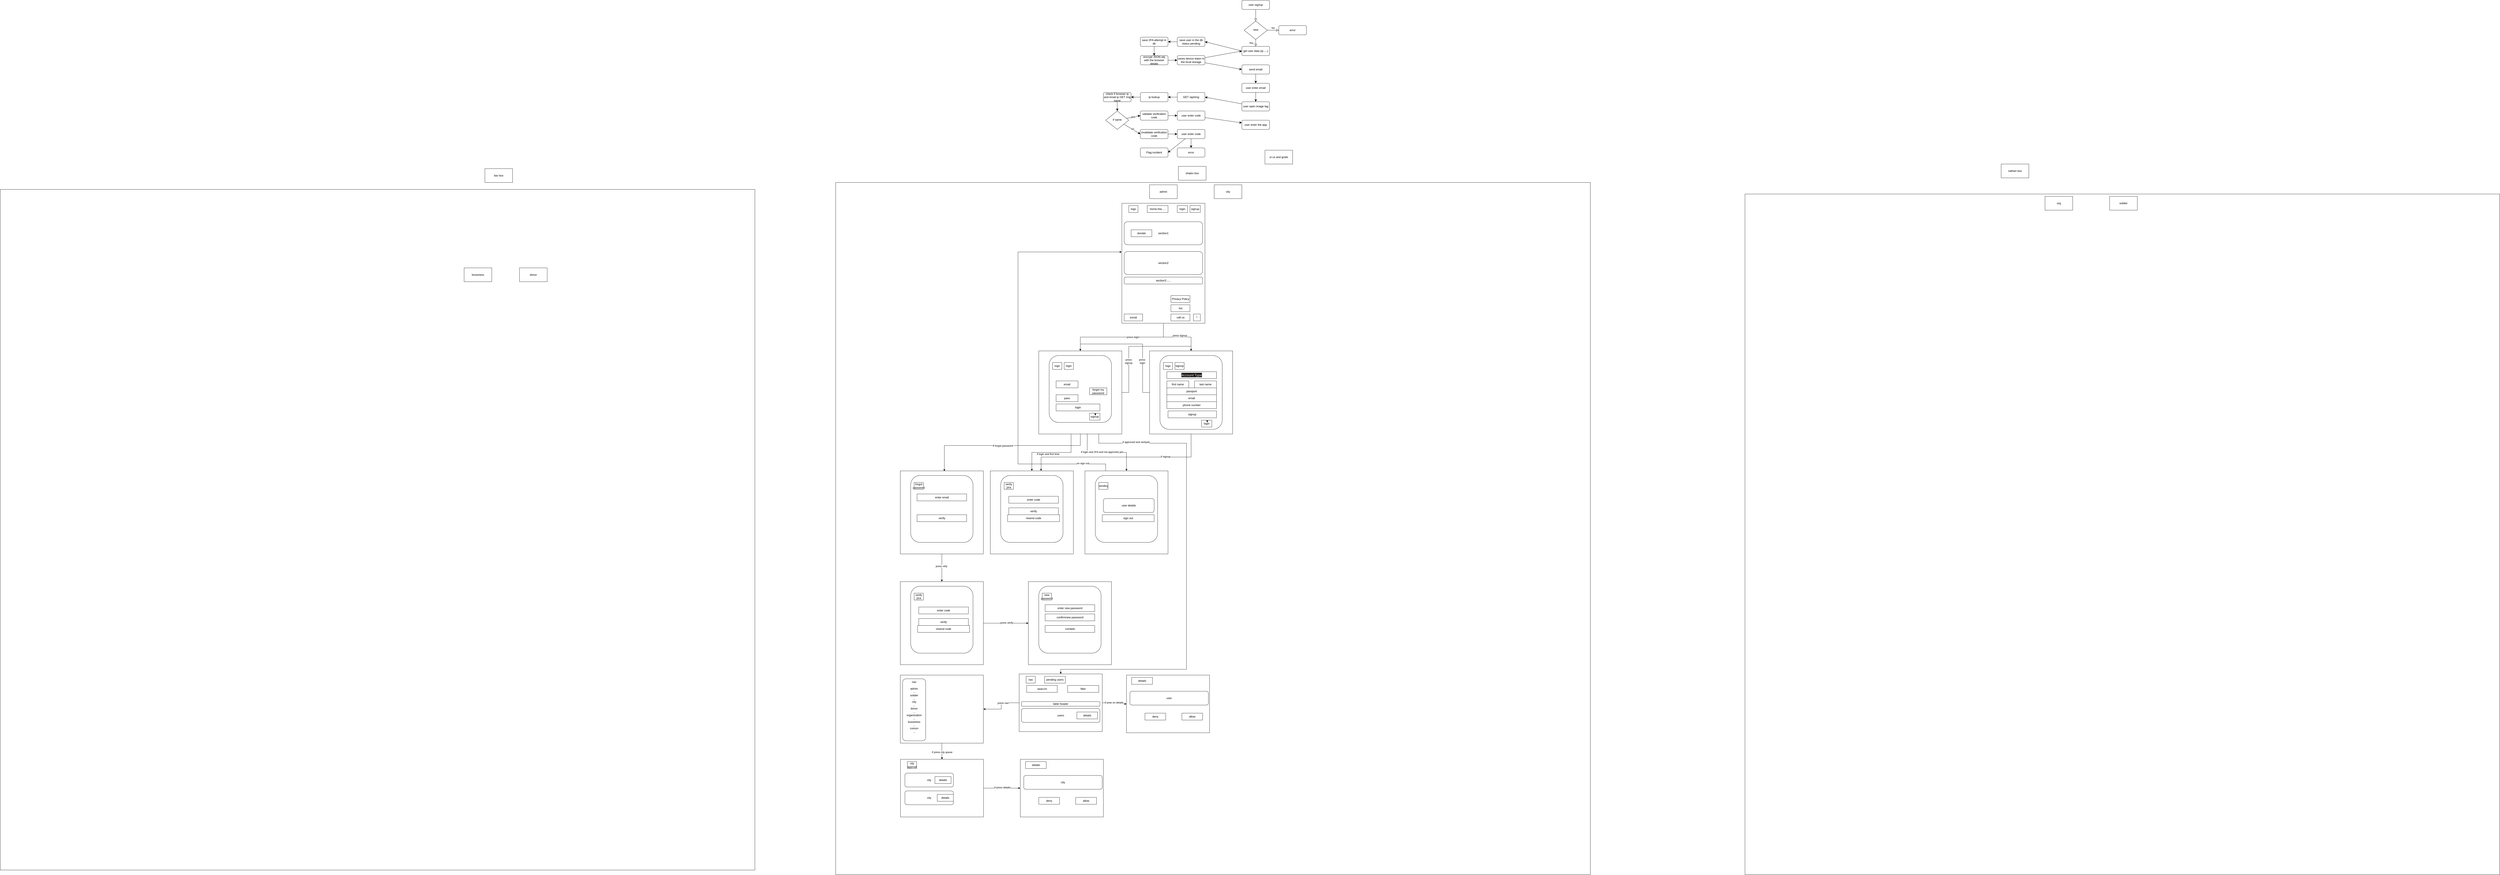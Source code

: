 <mxfile version="26.0.4">
  <diagram id="C5RBs43oDa-KdzZeNtuy" name="Page-1">
    <mxGraphModel dx="7109" dy="1838" grid="1" gridSize="10" guides="1" tooltips="1" connect="1" arrows="1" fold="1" page="1" pageScale="1" pageWidth="827" pageHeight="1169" math="0" shadow="0">
      <root>
        <mxCell id="WIyWlLk6GJQsqaUBKTNV-0" />
        <mxCell id="WIyWlLk6GJQsqaUBKTNV-1" parent="WIyWlLk6GJQsqaUBKTNV-0" />
        <mxCell id="FUbfyxlLMXZT5g0ezqsy-196" value="" style="rounded=0;whiteSpace=wrap;html=1;fillColor=none;" vertex="1" parent="WIyWlLk6GJQsqaUBKTNV-1">
          <mxGeometry x="-1600" y="870" width="3270" height="3000" as="geometry" />
        </mxCell>
        <mxCell id="FUbfyxlLMXZT5g0ezqsy-56" style="edgeStyle=orthogonalEdgeStyle;rounded=0;orthogonalLoop=1;jettySize=auto;html=1;entryX=0.5;entryY=0;entryDx=0;entryDy=0;" edge="1" parent="WIyWlLk6GJQsqaUBKTNV-1" source="FUbfyxlLMXZT5g0ezqsy-43" target="FUbfyxlLMXZT5g0ezqsy-22">
          <mxGeometry relative="1" as="geometry">
            <Array as="points">
              <mxPoint x="-270" y="1780" />
              <mxPoint x="-270" y="1570" />
              <mxPoint x="-540" y="1570" />
            </Array>
          </mxGeometry>
        </mxCell>
        <mxCell id="FUbfyxlLMXZT5g0ezqsy-57" value="press&amp;nbsp;&lt;div&gt;login&lt;/div&gt;" style="edgeLabel;html=1;align=center;verticalAlign=middle;resizable=0;points=[];" vertex="1" connectable="0" parent="FUbfyxlLMXZT5g0ezqsy-56">
          <mxGeometry x="-0.389" y="1" relative="1" as="geometry">
            <mxPoint as="offset" />
          </mxGeometry>
        </mxCell>
        <mxCell id="FUbfyxlLMXZT5g0ezqsy-94" style="edgeStyle=orthogonalEdgeStyle;rounded=0;orthogonalLoop=1;jettySize=auto;html=1;" edge="1" parent="WIyWlLk6GJQsqaUBKTNV-1" source="FUbfyxlLMXZT5g0ezqsy-43" target="FUbfyxlLMXZT5g0ezqsy-61">
          <mxGeometry relative="1" as="geometry">
            <Array as="points">
              <mxPoint x="-60" y="2060" />
              <mxPoint x="-710" y="2060" />
            </Array>
          </mxGeometry>
        </mxCell>
        <mxCell id="FUbfyxlLMXZT5g0ezqsy-95" value="if signup" style="edgeLabel;html=1;align=center;verticalAlign=middle;resizable=0;points=[];" vertex="1" connectable="0" parent="FUbfyxlLMXZT5g0ezqsy-94">
          <mxGeometry x="-0.477" y="-2" relative="1" as="geometry">
            <mxPoint x="1" as="offset" />
          </mxGeometry>
        </mxCell>
        <mxCell id="FUbfyxlLMXZT5g0ezqsy-43" value="" style="rounded=0;whiteSpace=wrap;html=1;fillColor=none;" vertex="1" parent="WIyWlLk6GJQsqaUBKTNV-1">
          <mxGeometry x="-240" y="1600" width="360" height="360" as="geometry" />
        </mxCell>
        <mxCell id="FUbfyxlLMXZT5g0ezqsy-27" value="" style="rounded=1;whiteSpace=wrap;html=1;" vertex="1" parent="WIyWlLk6GJQsqaUBKTNV-1">
          <mxGeometry x="-675" y="1620" width="270" height="290" as="geometry" />
        </mxCell>
        <mxCell id="WIyWlLk6GJQsqaUBKTNV-2" value="" style="rounded=0;html=1;jettySize=auto;orthogonalLoop=1;fontSize=11;endArrow=block;endFill=0;endSize=8;strokeWidth=1;shadow=0;labelBackgroundColor=none;edgeStyle=orthogonalEdgeStyle;" parent="WIyWlLk6GJQsqaUBKTNV-1" source="WIyWlLk6GJQsqaUBKTNV-3" target="WIyWlLk6GJQsqaUBKTNV-6" edge="1">
          <mxGeometry relative="1" as="geometry" />
        </mxCell>
        <mxCell id="WIyWlLk6GJQsqaUBKTNV-3" value="user signup" style="rounded=1;whiteSpace=wrap;html=1;fontSize=12;glass=0;strokeWidth=1;shadow=0;" parent="WIyWlLk6GJQsqaUBKTNV-1" vertex="1">
          <mxGeometry x="160" y="80" width="120" height="40" as="geometry" />
        </mxCell>
        <mxCell id="WIyWlLk6GJQsqaUBKTNV-4" value="Yes" style="rounded=0;html=1;jettySize=auto;orthogonalLoop=1;fontSize=11;endArrow=block;endFill=0;endSize=8;strokeWidth=1;shadow=0;labelBackgroundColor=none;edgeStyle=orthogonalEdgeStyle;" parent="WIyWlLk6GJQsqaUBKTNV-1" source="WIyWlLk6GJQsqaUBKTNV-6" target="SKW4Y77RdyxDhDGYhOk_-11" edge="1">
          <mxGeometry y="20" relative="1" as="geometry">
            <mxPoint as="offset" />
          </mxGeometry>
        </mxCell>
        <mxCell id="WIyWlLk6GJQsqaUBKTNV-5" value="No" style="edgeStyle=orthogonalEdgeStyle;rounded=0;html=1;jettySize=auto;orthogonalLoop=1;fontSize=11;endArrow=block;endFill=0;endSize=8;strokeWidth=1;shadow=0;labelBackgroundColor=none;" parent="WIyWlLk6GJQsqaUBKTNV-1" source="WIyWlLk6GJQsqaUBKTNV-6" target="WIyWlLk6GJQsqaUBKTNV-7" edge="1">
          <mxGeometry y="10" relative="1" as="geometry">
            <mxPoint as="offset" />
          </mxGeometry>
        </mxCell>
        <mxCell id="WIyWlLk6GJQsqaUBKTNV-6" value="new" style="rhombus;whiteSpace=wrap;html=1;shadow=0;fontFamily=Helvetica;fontSize=12;align=center;strokeWidth=1;spacing=6;spacingTop=-4;" parent="WIyWlLk6GJQsqaUBKTNV-1" vertex="1">
          <mxGeometry x="170" y="170" width="100" height="80" as="geometry" />
        </mxCell>
        <mxCell id="WIyWlLk6GJQsqaUBKTNV-7" value="error" style="rounded=1;whiteSpace=wrap;html=1;fontSize=12;glass=0;strokeWidth=1;shadow=0;" parent="WIyWlLk6GJQsqaUBKTNV-1" vertex="1">
          <mxGeometry x="320" y="190" width="120" height="40" as="geometry" />
        </mxCell>
        <mxCell id="SKW4Y77RdyxDhDGYhOk_-14" style="edgeStyle=none;curved=1;rounded=0;orthogonalLoop=1;jettySize=auto;html=1;fontSize=12;startSize=8;endSize=8;entryX=1;entryY=0.5;entryDx=0;entryDy=0;exitX=0;exitY=0.5;exitDx=0;exitDy=0;" parent="WIyWlLk6GJQsqaUBKTNV-1" source="SKW4Y77RdyxDhDGYhOk_-11" target="SKW4Y77RdyxDhDGYhOk_-16" edge="1">
          <mxGeometry relative="1" as="geometry">
            <mxPoint y="260" as="targetPoint" />
          </mxGeometry>
        </mxCell>
        <mxCell id="SKW4Y77RdyxDhDGYhOk_-11" value="get user data (ip ,...)" style="rounded=1;whiteSpace=wrap;html=1;fontSize=12;glass=0;strokeWidth=1;shadow=0;" parent="WIyWlLk6GJQsqaUBKTNV-1" vertex="1">
          <mxGeometry x="160" y="280" width="120" height="40" as="geometry" />
        </mxCell>
        <mxCell id="SKW4Y77RdyxDhDGYhOk_-28" style="edgeStyle=none;curved=1;rounded=0;orthogonalLoop=1;jettySize=auto;html=1;entryX=0.5;entryY=0;entryDx=0;entryDy=0;fontSize=12;startSize=8;endSize=8;" parent="WIyWlLk6GJQsqaUBKTNV-1" source="SKW4Y77RdyxDhDGYhOk_-13" target="SKW4Y77RdyxDhDGYhOk_-27" edge="1">
          <mxGeometry relative="1" as="geometry" />
        </mxCell>
        <mxCell id="SKW4Y77RdyxDhDGYhOk_-13" value="send email" style="rounded=1;whiteSpace=wrap;html=1;fontSize=12;glass=0;strokeWidth=1;shadow=0;" parent="WIyWlLk6GJQsqaUBKTNV-1" vertex="1">
          <mxGeometry x="160" y="360" width="120" height="40" as="geometry" />
        </mxCell>
        <mxCell id="SKW4Y77RdyxDhDGYhOk_-20" style="edgeStyle=none;curved=1;rounded=0;orthogonalLoop=1;jettySize=auto;html=1;fontSize=12;startSize=8;endSize=8;" parent="WIyWlLk6GJQsqaUBKTNV-1" source="SKW4Y77RdyxDhDGYhOk_-16" target="SKW4Y77RdyxDhDGYhOk_-17" edge="1">
          <mxGeometry relative="1" as="geometry" />
        </mxCell>
        <mxCell id="SKW4Y77RdyxDhDGYhOk_-16" value="save user in the db&lt;br&gt;status pending" style="rounded=1;whiteSpace=wrap;html=1;fontSize=12;glass=0;strokeWidth=1;shadow=0;" parent="WIyWlLk6GJQsqaUBKTNV-1" vertex="1">
          <mxGeometry x="-120" y="240" width="120" height="40" as="geometry" />
        </mxCell>
        <mxCell id="SKW4Y77RdyxDhDGYhOk_-21" style="edgeStyle=none;curved=1;rounded=0;orthogonalLoop=1;jettySize=auto;html=1;fontSize=12;startSize=8;endSize=8;" parent="WIyWlLk6GJQsqaUBKTNV-1" source="SKW4Y77RdyxDhDGYhOk_-17" target="SKW4Y77RdyxDhDGYhOk_-18" edge="1">
          <mxGeometry relative="1" as="geometry" />
        </mxCell>
        <mxCell id="SKW4Y77RdyxDhDGYhOk_-17" value="save 2FA attempt in db" style="rounded=1;whiteSpace=wrap;html=1;fontSize=12;glass=0;strokeWidth=1;shadow=0;" parent="WIyWlLk6GJQsqaUBKTNV-1" vertex="1">
          <mxGeometry x="-280" y="240" width="120" height="40" as="geometry" />
        </mxCell>
        <mxCell id="SKW4Y77RdyxDhDGYhOk_-22" style="edgeStyle=none;curved=1;rounded=0;orthogonalLoop=1;jettySize=auto;html=1;fontSize=12;startSize=8;endSize=8;" parent="WIyWlLk6GJQsqaUBKTNV-1" source="SKW4Y77RdyxDhDGYhOk_-18" target="SKW4Y77RdyxDhDGYhOk_-19" edge="1">
          <mxGeometry relative="1" as="geometry" />
        </mxCell>
        <mxCell id="SKW4Y77RdyxDhDGYhOk_-18" value="encrypt JSON obj with the browser details" style="rounded=1;whiteSpace=wrap;html=1;fontSize=12;glass=0;strokeWidth=1;shadow=0;" parent="WIyWlLk6GJQsqaUBKTNV-1" vertex="1">
          <mxGeometry x="-280" y="320" width="120" height="40" as="geometry" />
        </mxCell>
        <mxCell id="SKW4Y77RdyxDhDGYhOk_-23" style="edgeStyle=none;curved=1;rounded=0;orthogonalLoop=1;jettySize=auto;html=1;fontSize=12;startSize=8;endSize=8;entryX=0;entryY=0.5;entryDx=0;entryDy=0;" parent="WIyWlLk6GJQsqaUBKTNV-1" source="SKW4Y77RdyxDhDGYhOk_-19" target="SKW4Y77RdyxDhDGYhOk_-11" edge="1">
          <mxGeometry relative="1" as="geometry">
            <mxPoint x="120" y="340" as="targetPoint" />
          </mxGeometry>
        </mxCell>
        <mxCell id="SKW4Y77RdyxDhDGYhOk_-26" style="edgeStyle=none;curved=1;rounded=0;orthogonalLoop=1;jettySize=auto;html=1;entryX=0;entryY=0.5;entryDx=0;entryDy=0;fontSize=12;startSize=8;endSize=8;" parent="WIyWlLk6GJQsqaUBKTNV-1" source="SKW4Y77RdyxDhDGYhOk_-19" target="SKW4Y77RdyxDhDGYhOk_-13" edge="1">
          <mxGeometry relative="1" as="geometry" />
        </mxCell>
        <mxCell id="SKW4Y77RdyxDhDGYhOk_-19" value="saves device token in the local storage" style="rounded=1;whiteSpace=wrap;html=1;fontSize=12;glass=0;strokeWidth=1;shadow=0;" parent="WIyWlLk6GJQsqaUBKTNV-1" vertex="1">
          <mxGeometry x="-120" y="320" width="120" height="40" as="geometry" />
        </mxCell>
        <mxCell id="SKW4Y77RdyxDhDGYhOk_-30" style="edgeStyle=none;curved=1;rounded=0;orthogonalLoop=1;jettySize=auto;html=1;entryX=0.5;entryY=0;entryDx=0;entryDy=0;fontSize=12;startSize=8;endSize=8;" parent="WIyWlLk6GJQsqaUBKTNV-1" source="SKW4Y77RdyxDhDGYhOk_-27" target="SKW4Y77RdyxDhDGYhOk_-29" edge="1">
          <mxGeometry relative="1" as="geometry" />
        </mxCell>
        <mxCell id="SKW4Y77RdyxDhDGYhOk_-27" value="user enter email" style="rounded=1;whiteSpace=wrap;html=1;fontSize=12;glass=0;strokeWidth=1;shadow=0;" parent="WIyWlLk6GJQsqaUBKTNV-1" vertex="1">
          <mxGeometry x="160" y="440" width="120" height="40" as="geometry" />
        </mxCell>
        <mxCell id="SKW4Y77RdyxDhDGYhOk_-32" style="edgeStyle=none;curved=1;rounded=0;orthogonalLoop=1;jettySize=auto;html=1;entryX=1;entryY=0.5;entryDx=0;entryDy=0;fontSize=12;startSize=8;endSize=8;" parent="WIyWlLk6GJQsqaUBKTNV-1" source="SKW4Y77RdyxDhDGYhOk_-29" target="SKW4Y77RdyxDhDGYhOk_-31" edge="1">
          <mxGeometry relative="1" as="geometry" />
        </mxCell>
        <mxCell id="SKW4Y77RdyxDhDGYhOk_-29" value="user open image tag" style="rounded=1;whiteSpace=wrap;html=1;fontSize=12;glass=0;strokeWidth=1;shadow=0;" parent="WIyWlLk6GJQsqaUBKTNV-1" vertex="1">
          <mxGeometry x="160" y="520" width="120" height="40" as="geometry" />
        </mxCell>
        <mxCell id="SKW4Y77RdyxDhDGYhOk_-56" style="edgeStyle=none;curved=1;rounded=0;orthogonalLoop=1;jettySize=auto;html=1;fontSize=12;startSize=8;endSize=8;" parent="WIyWlLk6GJQsqaUBKTNV-1" source="SKW4Y77RdyxDhDGYhOk_-31" target="SKW4Y77RdyxDhDGYhOk_-33" edge="1">
          <mxGeometry relative="1" as="geometry" />
        </mxCell>
        <mxCell id="SKW4Y77RdyxDhDGYhOk_-31" value="GET /api/img" style="rounded=1;whiteSpace=wrap;html=1;fontSize=12;glass=0;strokeWidth=1;shadow=0;" parent="WIyWlLk6GJQsqaUBKTNV-1" vertex="1">
          <mxGeometry x="-120" y="480" width="120" height="40" as="geometry" />
        </mxCell>
        <mxCell id="SKW4Y77RdyxDhDGYhOk_-57" style="edgeStyle=none;curved=1;rounded=0;orthogonalLoop=1;jettySize=auto;html=1;fontSize=12;startSize=8;endSize=8;" parent="WIyWlLk6GJQsqaUBKTNV-1" source="SKW4Y77RdyxDhDGYhOk_-33" target="SKW4Y77RdyxDhDGYhOk_-34" edge="1">
          <mxGeometry relative="1" as="geometry" />
        </mxCell>
        <mxCell id="SKW4Y77RdyxDhDGYhOk_-33" value="ip lookup" style="rounded=1;whiteSpace=wrap;html=1;fontSize=12;glass=0;strokeWidth=1;shadow=0;" parent="WIyWlLk6GJQsqaUBKTNV-1" vertex="1">
          <mxGeometry x="-280" y="480" width="120" height="40" as="geometry" />
        </mxCell>
        <mxCell id="SKW4Y77RdyxDhDGYhOk_-58" style="edgeStyle=none;curved=1;rounded=0;orthogonalLoop=1;jettySize=auto;html=1;fontSize=12;startSize=8;endSize=8;" parent="WIyWlLk6GJQsqaUBKTNV-1" source="SKW4Y77RdyxDhDGYhOk_-34" target="SKW4Y77RdyxDhDGYhOk_-36" edge="1">
          <mxGeometry relative="1" as="geometry" />
        </mxCell>
        <mxCell id="SKW4Y77RdyxDhDGYhOk_-34" value="check if browser ip and email ip GET img same" style="rounded=1;whiteSpace=wrap;html=1;fontSize=12;glass=0;strokeWidth=1;shadow=0;" parent="WIyWlLk6GJQsqaUBKTNV-1" vertex="1">
          <mxGeometry x="-440" y="480" width="120" height="40" as="geometry" />
        </mxCell>
        <mxCell id="SKW4Y77RdyxDhDGYhOk_-38" style="edgeStyle=none;curved=1;rounded=0;orthogonalLoop=1;jettySize=auto;html=1;entryX=0;entryY=0.5;entryDx=0;entryDy=0;fontSize=12;startSize=8;endSize=8;" parent="WIyWlLk6GJQsqaUBKTNV-1" source="SKW4Y77RdyxDhDGYhOk_-36" target="SKW4Y77RdyxDhDGYhOk_-37" edge="1">
          <mxGeometry relative="1" as="geometry" />
        </mxCell>
        <mxCell id="SKW4Y77RdyxDhDGYhOk_-39" value="yes" style="edgeLabel;html=1;align=center;verticalAlign=middle;resizable=0;points=[];fontSize=12;" parent="SKW4Y77RdyxDhDGYhOk_-38" vertex="1" connectable="0">
          <mxGeometry x="-0.07" relative="1" as="geometry">
            <mxPoint y="-1" as="offset" />
          </mxGeometry>
        </mxCell>
        <mxCell id="SKW4Y77RdyxDhDGYhOk_-41" style="edgeStyle=none;curved=1;rounded=0;orthogonalLoop=1;jettySize=auto;html=1;entryX=0;entryY=0.5;entryDx=0;entryDy=0;fontSize=12;startSize=8;endSize=8;" parent="WIyWlLk6GJQsqaUBKTNV-1" source="SKW4Y77RdyxDhDGYhOk_-36" target="SKW4Y77RdyxDhDGYhOk_-40" edge="1">
          <mxGeometry relative="1" as="geometry" />
        </mxCell>
        <mxCell id="SKW4Y77RdyxDhDGYhOk_-42" value="no" style="edgeLabel;html=1;align=center;verticalAlign=middle;resizable=0;points=[];fontSize=12;" parent="SKW4Y77RdyxDhDGYhOk_-41" vertex="1" connectable="0">
          <mxGeometry x="0.045" y="2" relative="1" as="geometry">
            <mxPoint x="-1" as="offset" />
          </mxGeometry>
        </mxCell>
        <mxCell id="SKW4Y77RdyxDhDGYhOk_-36" value="if same" style="rhombus;whiteSpace=wrap;html=1;shadow=0;fontFamily=Helvetica;fontSize=12;align=center;strokeWidth=1;spacing=6;spacingTop=-4;" parent="WIyWlLk6GJQsqaUBKTNV-1" vertex="1">
          <mxGeometry x="-430" y="560" width="100" height="80" as="geometry" />
        </mxCell>
        <mxCell id="SKW4Y77RdyxDhDGYhOk_-47" style="edgeStyle=none;curved=1;rounded=0;orthogonalLoop=1;jettySize=auto;html=1;fontSize=12;startSize=8;endSize=8;" parent="WIyWlLk6GJQsqaUBKTNV-1" source="SKW4Y77RdyxDhDGYhOk_-37" target="SKW4Y77RdyxDhDGYhOk_-45" edge="1">
          <mxGeometry relative="1" as="geometry" />
        </mxCell>
        <mxCell id="SKW4Y77RdyxDhDGYhOk_-37" value="validate verification code" style="rounded=1;whiteSpace=wrap;html=1;fontSize=12;glass=0;strokeWidth=1;shadow=0;" parent="WIyWlLk6GJQsqaUBKTNV-1" vertex="1">
          <mxGeometry x="-280" y="560" width="120" height="40" as="geometry" />
        </mxCell>
        <mxCell id="SKW4Y77RdyxDhDGYhOk_-48" style="edgeStyle=none;curved=1;rounded=0;orthogonalLoop=1;jettySize=auto;html=1;fontSize=12;startSize=8;endSize=8;" parent="WIyWlLk6GJQsqaUBKTNV-1" source="SKW4Y77RdyxDhDGYhOk_-40" target="SKW4Y77RdyxDhDGYhOk_-46" edge="1">
          <mxGeometry relative="1" as="geometry" />
        </mxCell>
        <mxCell id="SKW4Y77RdyxDhDGYhOk_-40" value="invalidate verification code" style="rounded=1;whiteSpace=wrap;html=1;fontSize=12;glass=0;strokeWidth=1;shadow=0;" parent="WIyWlLk6GJQsqaUBKTNV-1" vertex="1">
          <mxGeometry x="-280" y="640" width="120" height="40" as="geometry" />
        </mxCell>
        <mxCell id="SKW4Y77RdyxDhDGYhOk_-53" style="edgeStyle=none;curved=1;rounded=0;orthogonalLoop=1;jettySize=auto;html=1;fontSize=12;startSize=8;endSize=8;" parent="WIyWlLk6GJQsqaUBKTNV-1" source="SKW4Y77RdyxDhDGYhOk_-45" target="SKW4Y77RdyxDhDGYhOk_-52" edge="1">
          <mxGeometry relative="1" as="geometry" />
        </mxCell>
        <mxCell id="SKW4Y77RdyxDhDGYhOk_-45" value="user enter code" style="rounded=1;whiteSpace=wrap;html=1;fontSize=12;glass=0;strokeWidth=1;shadow=0;" parent="WIyWlLk6GJQsqaUBKTNV-1" vertex="1">
          <mxGeometry x="-120" y="560" width="120" height="40" as="geometry" />
        </mxCell>
        <mxCell id="SKW4Y77RdyxDhDGYhOk_-55" style="edgeStyle=none;curved=1;rounded=0;orthogonalLoop=1;jettySize=auto;html=1;fontSize=12;startSize=8;endSize=8;" parent="WIyWlLk6GJQsqaUBKTNV-1" source="SKW4Y77RdyxDhDGYhOk_-46" target="SKW4Y77RdyxDhDGYhOk_-54" edge="1">
          <mxGeometry relative="1" as="geometry" />
        </mxCell>
        <mxCell id="SKW4Y77RdyxDhDGYhOk_-60" style="edgeStyle=none;curved=1;rounded=0;orthogonalLoop=1;jettySize=auto;html=1;entryX=1;entryY=0.5;entryDx=0;entryDy=0;fontSize=12;startSize=8;endSize=8;" parent="WIyWlLk6GJQsqaUBKTNV-1" source="SKW4Y77RdyxDhDGYhOk_-46" target="SKW4Y77RdyxDhDGYhOk_-59" edge="1">
          <mxGeometry relative="1" as="geometry" />
        </mxCell>
        <mxCell id="SKW4Y77RdyxDhDGYhOk_-46" value="user enter code" style="rounded=1;whiteSpace=wrap;html=1;fontSize=12;glass=0;strokeWidth=1;shadow=0;" parent="WIyWlLk6GJQsqaUBKTNV-1" vertex="1">
          <mxGeometry x="-120" y="640" width="120" height="40" as="geometry" />
        </mxCell>
        <mxCell id="SKW4Y77RdyxDhDGYhOk_-52" value="user enter the app" style="rounded=1;whiteSpace=wrap;html=1;fontSize=12;glass=0;strokeWidth=1;shadow=0;" parent="WIyWlLk6GJQsqaUBKTNV-1" vertex="1">
          <mxGeometry x="160" y="600" width="120" height="40" as="geometry" />
        </mxCell>
        <mxCell id="SKW4Y77RdyxDhDGYhOk_-54" value="error" style="rounded=1;whiteSpace=wrap;html=1;fontSize=12;glass=0;strokeWidth=1;shadow=0;" parent="WIyWlLk6GJQsqaUBKTNV-1" vertex="1">
          <mxGeometry x="-120" y="720" width="120" height="40" as="geometry" />
        </mxCell>
        <mxCell id="SKW4Y77RdyxDhDGYhOk_-59" value="Flag incident" style="rounded=1;whiteSpace=wrap;html=1;fontSize=12;glass=0;strokeWidth=1;shadow=0;" parent="WIyWlLk6GJQsqaUBKTNV-1" vertex="1">
          <mxGeometry x="-280" y="720" width="120" height="40" as="geometry" />
        </mxCell>
        <mxCell id="FUbfyxlLMXZT5g0ezqsy-0" value="ui ux and goals" style="rounded=0;whiteSpace=wrap;html=1;" vertex="1" parent="WIyWlLk6GJQsqaUBKTNV-1">
          <mxGeometry x="260" y="730" width="120" height="60" as="geometry" />
        </mxCell>
        <mxCell id="FUbfyxlLMXZT5g0ezqsy-3" value="city" style="rounded=0;whiteSpace=wrap;html=1;" vertex="1" parent="WIyWlLk6GJQsqaUBKTNV-1">
          <mxGeometry x="40" y="880" width="120" height="60" as="geometry" />
        </mxCell>
        <mxCell id="FUbfyxlLMXZT5g0ezqsy-4" value="admin" style="rounded=0;whiteSpace=wrap;html=1;" vertex="1" parent="WIyWlLk6GJQsqaUBKTNV-1">
          <mxGeometry x="-240" y="880" width="120" height="60" as="geometry" />
        </mxCell>
        <mxCell id="FUbfyxlLMXZT5g0ezqsy-5" value="donor" style="rounded=0;whiteSpace=wrap;html=1;" vertex="1" parent="WIyWlLk6GJQsqaUBKTNV-1">
          <mxGeometry x="-2970" y="1240" width="120" height="60" as="geometry" />
        </mxCell>
        <mxCell id="FUbfyxlLMXZT5g0ezqsy-6" value="bussiness" style="rounded=0;whiteSpace=wrap;html=1;" vertex="1" parent="WIyWlLk6GJQsqaUBKTNV-1">
          <mxGeometry x="-3210" y="1240" width="120" height="60" as="geometry" />
        </mxCell>
        <mxCell id="FUbfyxlLMXZT5g0ezqsy-40" style="edgeStyle=orthogonalEdgeStyle;rounded=0;orthogonalLoop=1;jettySize=auto;html=1;entryX=0.5;entryY=0;entryDx=0;entryDy=0;" edge="1" parent="WIyWlLk6GJQsqaUBKTNV-1" source="FUbfyxlLMXZT5g0ezqsy-7" target="FUbfyxlLMXZT5g0ezqsy-22">
          <mxGeometry relative="1" as="geometry" />
        </mxCell>
        <mxCell id="FUbfyxlLMXZT5g0ezqsy-41" value="press login" style="edgeLabel;html=1;align=center;verticalAlign=middle;resizable=0;points=[];" vertex="1" connectable="0" parent="FUbfyxlLMXZT5g0ezqsy-40">
          <mxGeometry x="-0.2" relative="1" as="geometry">
            <mxPoint as="offset" />
          </mxGeometry>
        </mxCell>
        <mxCell id="FUbfyxlLMXZT5g0ezqsy-96" style="edgeStyle=orthogonalEdgeStyle;rounded=0;orthogonalLoop=1;jettySize=auto;html=1;" edge="1" parent="WIyWlLk6GJQsqaUBKTNV-1" source="FUbfyxlLMXZT5g0ezqsy-7" target="FUbfyxlLMXZT5g0ezqsy-43">
          <mxGeometry relative="1" as="geometry" />
        </mxCell>
        <mxCell id="FUbfyxlLMXZT5g0ezqsy-97" value="press signup" style="edgeLabel;html=1;align=center;verticalAlign=middle;resizable=0;points=[];" vertex="1" connectable="0" parent="FUbfyxlLMXZT5g0ezqsy-96">
          <mxGeometry x="0.101" y="7" relative="1" as="geometry">
            <mxPoint x="-1" as="offset" />
          </mxGeometry>
        </mxCell>
        <mxCell id="FUbfyxlLMXZT5g0ezqsy-7" value="" style="rounded=0;whiteSpace=wrap;html=1;fillColor=none;" vertex="1" parent="WIyWlLk6GJQsqaUBKTNV-1">
          <mxGeometry x="-360" y="960" width="360" height="520" as="geometry" />
        </mxCell>
        <mxCell id="FUbfyxlLMXZT5g0ezqsy-8" value="logo" style="rounded=0;whiteSpace=wrap;html=1;" vertex="1" parent="WIyWlLk6GJQsqaUBKTNV-1">
          <mxGeometry x="-330" y="970" width="40" height="30" as="geometry" />
        </mxCell>
        <mxCell id="FUbfyxlLMXZT5g0ezqsy-9" value="home,hiw, ..." style="rounded=0;whiteSpace=wrap;html=1;" vertex="1" parent="WIyWlLk6GJQsqaUBKTNV-1">
          <mxGeometry x="-250" y="970" width="90" height="30" as="geometry" />
        </mxCell>
        <mxCell id="FUbfyxlLMXZT5g0ezqsy-10" value="login" style="rounded=0;whiteSpace=wrap;html=1;" vertex="1" parent="WIyWlLk6GJQsqaUBKTNV-1">
          <mxGeometry x="-120" y="970" width="45" height="30" as="geometry" />
        </mxCell>
        <mxCell id="FUbfyxlLMXZT5g0ezqsy-11" value="signup" style="rounded=0;whiteSpace=wrap;html=1;" vertex="1" parent="WIyWlLk6GJQsqaUBKTNV-1">
          <mxGeometry x="-65" y="970" width="45" height="30" as="geometry" />
        </mxCell>
        <mxCell id="FUbfyxlLMXZT5g0ezqsy-12" value="section1" style="rounded=1;whiteSpace=wrap;html=1;" vertex="1" parent="WIyWlLk6GJQsqaUBKTNV-1">
          <mxGeometry x="-350" y="1040" width="340" height="100" as="geometry" />
        </mxCell>
        <mxCell id="FUbfyxlLMXZT5g0ezqsy-13" value="section2" style="rounded=1;whiteSpace=wrap;html=1;" vertex="1" parent="WIyWlLk6GJQsqaUBKTNV-1">
          <mxGeometry x="-350" y="1169" width="340" height="100" as="geometry" />
        </mxCell>
        <mxCell id="FUbfyxlLMXZT5g0ezqsy-15" value="^" style="rounded=0;whiteSpace=wrap;html=1;" vertex="1" parent="WIyWlLk6GJQsqaUBKTNV-1">
          <mxGeometry x="-50" y="1440" width="30" height="30" as="geometry" />
        </mxCell>
        <mxCell id="FUbfyxlLMXZT5g0ezqsy-16" value="&lt;span style=&quot;background-color: transparent;&quot;&gt;Privacy Policy&lt;/span&gt;" style="rounded=0;whiteSpace=wrap;html=1;" vertex="1" parent="WIyWlLk6GJQsqaUBKTNV-1">
          <mxGeometry x="-147.5" y="1360" width="82.5" height="30" as="geometry" />
        </mxCell>
        <mxCell id="FUbfyxlLMXZT5g0ezqsy-17" value="&lt;span style=&quot;background-color: transparent;&quot;&gt;tos&lt;/span&gt;" style="rounded=0;whiteSpace=wrap;html=1;" vertex="1" parent="WIyWlLk6GJQsqaUBKTNV-1">
          <mxGeometry x="-147.5" y="1400" width="82.5" height="30" as="geometry" />
        </mxCell>
        <mxCell id="FUbfyxlLMXZT5g0ezqsy-18" value="&lt;span style=&quot;background-color: transparent;&quot;&gt;call us&lt;/span&gt;" style="rounded=0;whiteSpace=wrap;html=1;" vertex="1" parent="WIyWlLk6GJQsqaUBKTNV-1">
          <mxGeometry x="-147.5" y="1440" width="82.5" height="30" as="geometry" />
        </mxCell>
        <mxCell id="FUbfyxlLMXZT5g0ezqsy-19" value="social" style="rounded=0;whiteSpace=wrap;html=1;" vertex="1" parent="WIyWlLk6GJQsqaUBKTNV-1">
          <mxGeometry x="-350" y="1440" width="80" height="30" as="geometry" />
        </mxCell>
        <mxCell id="FUbfyxlLMXZT5g0ezqsy-20" value="donate" style="rounded=0;whiteSpace=wrap;html=1;" vertex="1" parent="WIyWlLk6GJQsqaUBKTNV-1">
          <mxGeometry x="-320" y="1075" width="90" height="30" as="geometry" />
        </mxCell>
        <mxCell id="FUbfyxlLMXZT5g0ezqsy-21" value="section3 ,...." style="rounded=1;whiteSpace=wrap;html=1;" vertex="1" parent="WIyWlLk6GJQsqaUBKTNV-1">
          <mxGeometry x="-350" y="1280" width="340" height="30" as="geometry" />
        </mxCell>
        <mxCell id="FUbfyxlLMXZT5g0ezqsy-58" style="edgeStyle=orthogonalEdgeStyle;rounded=0;orthogonalLoop=1;jettySize=auto;html=1;entryX=0.5;entryY=0;entryDx=0;entryDy=0;" edge="1" parent="WIyWlLk6GJQsqaUBKTNV-1" source="FUbfyxlLMXZT5g0ezqsy-22" target="FUbfyxlLMXZT5g0ezqsy-43">
          <mxGeometry relative="1" as="geometry">
            <Array as="points">
              <mxPoint x="-330" y="1780" />
              <mxPoint x="-330" y="1580" />
              <mxPoint x="-60" y="1580" />
            </Array>
          </mxGeometry>
        </mxCell>
        <mxCell id="FUbfyxlLMXZT5g0ezqsy-59" value="press&lt;br&gt;signup" style="edgeLabel;html=1;align=center;verticalAlign=middle;resizable=0;points=[];" vertex="1" connectable="0" parent="FUbfyxlLMXZT5g0ezqsy-58">
          <mxGeometry x="-0.365" y="1" relative="1" as="geometry">
            <mxPoint as="offset" />
          </mxGeometry>
        </mxCell>
        <mxCell id="FUbfyxlLMXZT5g0ezqsy-70" style="edgeStyle=orthogonalEdgeStyle;rounded=0;orthogonalLoop=1;jettySize=auto;html=1;" edge="1" parent="WIyWlLk6GJQsqaUBKTNV-1" source="FUbfyxlLMXZT5g0ezqsy-22" target="FUbfyxlLMXZT5g0ezqsy-61">
          <mxGeometry relative="1" as="geometry">
            <Array as="points">
              <mxPoint x="-580" y="2040" />
              <mxPoint x="-750" y="2040" />
            </Array>
          </mxGeometry>
        </mxCell>
        <mxCell id="FUbfyxlLMXZT5g0ezqsy-71" value="if login and first time" style="edgeLabel;html=1;align=center;verticalAlign=middle;resizable=0;points=[];" vertex="1" connectable="0" parent="FUbfyxlLMXZT5g0ezqsy-70">
          <mxGeometry x="0.085" y="7" relative="1" as="geometry">
            <mxPoint x="-1" as="offset" />
          </mxGeometry>
        </mxCell>
        <mxCell id="FUbfyxlLMXZT5g0ezqsy-78" style="edgeStyle=orthogonalEdgeStyle;rounded=0;orthogonalLoop=1;jettySize=auto;html=1;entryX=0.5;entryY=0;entryDx=0;entryDy=0;" edge="1" parent="WIyWlLk6GJQsqaUBKTNV-1" source="FUbfyxlLMXZT5g0ezqsy-22" target="FUbfyxlLMXZT5g0ezqsy-73">
          <mxGeometry relative="1" as="geometry">
            <Array as="points">
              <mxPoint x="-510" y="2040" />
              <mxPoint x="-340" y="2040" />
            </Array>
          </mxGeometry>
        </mxCell>
        <mxCell id="FUbfyxlLMXZT5g0ezqsy-79" value="if login and 2FA and not approved yet" style="edgeLabel;html=1;align=center;verticalAlign=middle;resizable=0;points=[];" vertex="1" connectable="0" parent="FUbfyxlLMXZT5g0ezqsy-78">
          <mxGeometry x="-0.139" y="2" relative="1" as="geometry">
            <mxPoint x="1" as="offset" />
          </mxGeometry>
        </mxCell>
        <mxCell id="FUbfyxlLMXZT5g0ezqsy-98" style="edgeStyle=orthogonalEdgeStyle;rounded=0;orthogonalLoop=1;jettySize=auto;html=1;entryX=0.53;entryY=0.003;entryDx=0;entryDy=0;entryPerimeter=0;" edge="1" parent="WIyWlLk6GJQsqaUBKTNV-1" source="FUbfyxlLMXZT5g0ezqsy-22" target="FUbfyxlLMXZT5g0ezqsy-102">
          <mxGeometry relative="1" as="geometry">
            <mxPoint x="-910" y="1920" as="targetPoint" />
            <Array as="points">
              <mxPoint x="-540" y="2010" />
              <mxPoint x="-1129" y="2010" />
            </Array>
          </mxGeometry>
        </mxCell>
        <mxCell id="FUbfyxlLMXZT5g0ezqsy-99" value="if forgot password&amp;nbsp;" style="edgeLabel;html=1;align=center;verticalAlign=middle;resizable=0;points=[];" vertex="1" connectable="0" parent="FUbfyxlLMXZT5g0ezqsy-98">
          <mxGeometry x="0.022" y="1" relative="1" as="geometry">
            <mxPoint x="-1" as="offset" />
          </mxGeometry>
        </mxCell>
        <mxCell id="FUbfyxlLMXZT5g0ezqsy-146" style="edgeStyle=orthogonalEdgeStyle;rounded=0;orthogonalLoop=1;jettySize=auto;html=1;entryX=0.5;entryY=0;entryDx=0;entryDy=0;" edge="1" parent="WIyWlLk6GJQsqaUBKTNV-1" source="FUbfyxlLMXZT5g0ezqsy-22" target="FUbfyxlLMXZT5g0ezqsy-132">
          <mxGeometry relative="1" as="geometry">
            <Array as="points">
              <mxPoint x="-460" y="2000" />
              <mxPoint x="-80" y="2000" />
              <mxPoint x="-80" y="2980" />
              <mxPoint x="-625" y="2980" />
            </Array>
          </mxGeometry>
        </mxCell>
        <mxCell id="FUbfyxlLMXZT5g0ezqsy-147" value="if approved and veriiyed" style="edgeLabel;html=1;align=center;verticalAlign=middle;resizable=0;points=[];" vertex="1" connectable="0" parent="FUbfyxlLMXZT5g0ezqsy-146">
          <mxGeometry x="-0.795" y="5" relative="1" as="geometry">
            <mxPoint x="-1" as="offset" />
          </mxGeometry>
        </mxCell>
        <mxCell id="FUbfyxlLMXZT5g0ezqsy-22" value="" style="rounded=0;whiteSpace=wrap;html=1;fillColor=none;" vertex="1" parent="WIyWlLk6GJQsqaUBKTNV-1">
          <mxGeometry x="-720" y="1600" width="360" height="360" as="geometry" />
        </mxCell>
        <mxCell id="FUbfyxlLMXZT5g0ezqsy-23" value="logo" style="rounded=0;whiteSpace=wrap;html=1;" vertex="1" parent="WIyWlLk6GJQsqaUBKTNV-1">
          <mxGeometry x="-660" y="1650" width="40" height="30" as="geometry" />
        </mxCell>
        <mxCell id="FUbfyxlLMXZT5g0ezqsy-24" value="login" style="rounded=0;whiteSpace=wrap;html=1;" vertex="1" parent="WIyWlLk6GJQsqaUBKTNV-1">
          <mxGeometry x="-610" y="1650" width="40" height="30" as="geometry" />
        </mxCell>
        <mxCell id="FUbfyxlLMXZT5g0ezqsy-25" value="email" style="rounded=0;whiteSpace=wrap;html=1;" vertex="1" parent="WIyWlLk6GJQsqaUBKTNV-1">
          <mxGeometry x="-645" y="1730" width="95" height="30" as="geometry" />
        </mxCell>
        <mxCell id="FUbfyxlLMXZT5g0ezqsy-26" value="signup" style="rounded=0;whiteSpace=wrap;html=1;" vertex="1" parent="WIyWlLk6GJQsqaUBKTNV-1">
          <mxGeometry x="-500" y="1870" width="45" height="30" as="geometry" />
        </mxCell>
        <mxCell id="FUbfyxlLMXZT5g0ezqsy-36" value="pass" style="rounded=0;whiteSpace=wrap;html=1;" vertex="1" parent="WIyWlLk6GJQsqaUBKTNV-1">
          <mxGeometry x="-645" y="1790" width="95" height="30" as="geometry" />
        </mxCell>
        <mxCell id="FUbfyxlLMXZT5g0ezqsy-37" style="edgeStyle=orthogonalEdgeStyle;rounded=0;orthogonalLoop=1;jettySize=auto;html=1;exitX=0.5;exitY=0;exitDx=0;exitDy=0;entryX=0.556;entryY=0.333;entryDx=0;entryDy=0;entryPerimeter=0;" edge="1" parent="WIyWlLk6GJQsqaUBKTNV-1" source="FUbfyxlLMXZT5g0ezqsy-26" target="FUbfyxlLMXZT5g0ezqsy-26">
          <mxGeometry relative="1" as="geometry" />
        </mxCell>
        <mxCell id="FUbfyxlLMXZT5g0ezqsy-38" value="forgot my password" style="rounded=0;whiteSpace=wrap;html=1;" vertex="1" parent="WIyWlLk6GJQsqaUBKTNV-1">
          <mxGeometry x="-500" y="1760" width="75" height="30" as="geometry" />
        </mxCell>
        <mxCell id="FUbfyxlLMXZT5g0ezqsy-39" value="login" style="rounded=0;whiteSpace=wrap;html=1;" vertex="1" parent="WIyWlLk6GJQsqaUBKTNV-1">
          <mxGeometry x="-645" y="1830" width="190" height="30" as="geometry" />
        </mxCell>
        <mxCell id="FUbfyxlLMXZT5g0ezqsy-42" value="" style="rounded=1;whiteSpace=wrap;html=1;" vertex="1" parent="WIyWlLk6GJQsqaUBKTNV-1">
          <mxGeometry x="-195" y="1620" width="270" height="320" as="geometry" />
        </mxCell>
        <mxCell id="FUbfyxlLMXZT5g0ezqsy-44" value="logo" style="rounded=0;whiteSpace=wrap;html=1;" vertex="1" parent="WIyWlLk6GJQsqaUBKTNV-1">
          <mxGeometry x="-180" y="1650" width="40" height="30" as="geometry" />
        </mxCell>
        <mxCell id="FUbfyxlLMXZT5g0ezqsy-45" value="signup" style="rounded=0;whiteSpace=wrap;html=1;" vertex="1" parent="WIyWlLk6GJQsqaUBKTNV-1">
          <mxGeometry x="-130" y="1650" width="40" height="30" as="geometry" />
        </mxCell>
        <mxCell id="FUbfyxlLMXZT5g0ezqsy-46" value="first name" style="rounded=0;whiteSpace=wrap;html=1;" vertex="1" parent="WIyWlLk6GJQsqaUBKTNV-1">
          <mxGeometry x="-165" y="1730" width="95" height="30" as="geometry" />
        </mxCell>
        <mxCell id="FUbfyxlLMXZT5g0ezqsy-47" value="login" style="rounded=0;whiteSpace=wrap;html=1;" vertex="1" parent="WIyWlLk6GJQsqaUBKTNV-1">
          <mxGeometry x="-15" y="1900" width="45" height="30" as="geometry" />
        </mxCell>
        <mxCell id="FUbfyxlLMXZT5g0ezqsy-48" value="email" style="rounded=0;whiteSpace=wrap;html=1;" vertex="1" parent="WIyWlLk6GJQsqaUBKTNV-1">
          <mxGeometry x="-165" y="1790" width="215" height="30" as="geometry" />
        </mxCell>
        <mxCell id="FUbfyxlLMXZT5g0ezqsy-49" style="edgeStyle=orthogonalEdgeStyle;rounded=0;orthogonalLoop=1;jettySize=auto;html=1;exitX=0.5;exitY=0;exitDx=0;exitDy=0;entryX=0.556;entryY=0.333;entryDx=0;entryDy=0;entryPerimeter=0;" edge="1" parent="WIyWlLk6GJQsqaUBKTNV-1" source="FUbfyxlLMXZT5g0ezqsy-47" target="FUbfyxlLMXZT5g0ezqsy-47">
          <mxGeometry relative="1" as="geometry" />
        </mxCell>
        <mxCell id="FUbfyxlLMXZT5g0ezqsy-51" value="signup" style="rounded=0;whiteSpace=wrap;html=1;" vertex="1" parent="WIyWlLk6GJQsqaUBKTNV-1">
          <mxGeometry x="-160" y="1860" width="210" height="30" as="geometry" />
        </mxCell>
        <mxCell id="FUbfyxlLMXZT5g0ezqsy-52" value="&lt;span style=&quot;color: rgb(242, 242, 242); font-family: ui-sans-serif, system-ui, sans-serif, &amp;quot;Apple Color Emoji&amp;quot;, &amp;quot;Segoe UI Emoji&amp;quot;, &amp;quot;Segoe UI Symbol&amp;quot;, &amp;quot;Noto Color Emoji&amp;quot;; font-size: 14px; text-align: start; background-color: rgb(28, 23, 23);&quot;&gt;Account Type&lt;/span&gt;" style="rounded=0;whiteSpace=wrap;html=1;" vertex="1" parent="WIyWlLk6GJQsqaUBKTNV-1">
          <mxGeometry x="-165" y="1690" width="215" height="30" as="geometry" />
        </mxCell>
        <mxCell id="FUbfyxlLMXZT5g0ezqsy-53" value="passport" style="rounded=0;whiteSpace=wrap;html=1;" vertex="1" parent="WIyWlLk6GJQsqaUBKTNV-1">
          <mxGeometry x="-165" y="1760" width="215" height="30" as="geometry" />
        </mxCell>
        <mxCell id="FUbfyxlLMXZT5g0ezqsy-54" value="last name" style="rounded=0;whiteSpace=wrap;html=1;" vertex="1" parent="WIyWlLk6GJQsqaUBKTNV-1">
          <mxGeometry x="-45" y="1730" width="95" height="30" as="geometry" />
        </mxCell>
        <mxCell id="FUbfyxlLMXZT5g0ezqsy-55" value="phone number" style="rounded=0;whiteSpace=wrap;html=1;" vertex="1" parent="WIyWlLk6GJQsqaUBKTNV-1">
          <mxGeometry x="-165" y="1820" width="215" height="30" as="geometry" />
        </mxCell>
        <mxCell id="FUbfyxlLMXZT5g0ezqsy-60" value="" style="rounded=1;whiteSpace=wrap;html=1;" vertex="1" parent="WIyWlLk6GJQsqaUBKTNV-1">
          <mxGeometry x="-885" y="2140" width="270" height="290" as="geometry" />
        </mxCell>
        <mxCell id="FUbfyxlLMXZT5g0ezqsy-61" value="" style="rounded=0;whiteSpace=wrap;html=1;fillColor=none;" vertex="1" parent="WIyWlLk6GJQsqaUBKTNV-1">
          <mxGeometry x="-930" y="2120" width="360" height="360" as="geometry" />
        </mxCell>
        <mxCell id="FUbfyxlLMXZT5g0ezqsy-62" value="verify 2FA" style="rounded=0;whiteSpace=wrap;html=1;" vertex="1" parent="WIyWlLk6GJQsqaUBKTNV-1">
          <mxGeometry x="-870" y="2170" width="40" height="30" as="geometry" />
        </mxCell>
        <mxCell id="FUbfyxlLMXZT5g0ezqsy-64" value="enter code" style="rounded=0;whiteSpace=wrap;html=1;" vertex="1" parent="WIyWlLk6GJQsqaUBKTNV-1">
          <mxGeometry x="-850" y="2230" width="215" height="30" as="geometry" />
        </mxCell>
        <mxCell id="FUbfyxlLMXZT5g0ezqsy-66" value="resend code" style="rounded=0;whiteSpace=wrap;html=1;" vertex="1" parent="WIyWlLk6GJQsqaUBKTNV-1">
          <mxGeometry x="-855" y="2310" width="225" height="30" as="geometry" />
        </mxCell>
        <mxCell id="FUbfyxlLMXZT5g0ezqsy-68" value="verify" style="rounded=0;whiteSpace=wrap;html=1;" vertex="1" parent="WIyWlLk6GJQsqaUBKTNV-1">
          <mxGeometry x="-850" y="2280" width="215" height="30" as="geometry" />
        </mxCell>
        <mxCell id="FUbfyxlLMXZT5g0ezqsy-72" value="" style="rounded=1;whiteSpace=wrap;html=1;" vertex="1" parent="WIyWlLk6GJQsqaUBKTNV-1">
          <mxGeometry x="-475" y="2140" width="270" height="290" as="geometry" />
        </mxCell>
        <mxCell id="FUbfyxlLMXZT5g0ezqsy-73" value="" style="rounded=0;whiteSpace=wrap;html=1;fillColor=none;" vertex="1" parent="WIyWlLk6GJQsqaUBKTNV-1">
          <mxGeometry x="-520" y="2120" width="360" height="360" as="geometry" />
        </mxCell>
        <mxCell id="FUbfyxlLMXZT5g0ezqsy-74" value="pending" style="rounded=0;whiteSpace=wrap;html=1;" vertex="1" parent="WIyWlLk6GJQsqaUBKTNV-1">
          <mxGeometry x="-460" y="2170" width="40" height="30" as="geometry" />
        </mxCell>
        <mxCell id="FUbfyxlLMXZT5g0ezqsy-76" value="sign out" style="rounded=0;whiteSpace=wrap;html=1;" vertex="1" parent="WIyWlLk6GJQsqaUBKTNV-1">
          <mxGeometry x="-445" y="2310" width="225" height="30" as="geometry" />
        </mxCell>
        <mxCell id="FUbfyxlLMXZT5g0ezqsy-80" value="user details" style="rounded=1;whiteSpace=wrap;html=1;" vertex="1" parent="WIyWlLk6GJQsqaUBKTNV-1">
          <mxGeometry x="-440" y="2240" width="220" height="60" as="geometry" />
        </mxCell>
        <mxCell id="FUbfyxlLMXZT5g0ezqsy-81" style="edgeStyle=orthogonalEdgeStyle;rounded=0;orthogonalLoop=1;jettySize=auto;html=1;entryX=-0.002;entryY=0.406;entryDx=0;entryDy=0;entryPerimeter=0;" edge="1" parent="WIyWlLk6GJQsqaUBKTNV-1" source="FUbfyxlLMXZT5g0ezqsy-73" target="FUbfyxlLMXZT5g0ezqsy-7">
          <mxGeometry relative="1" as="geometry">
            <Array as="points">
              <mxPoint x="-430" y="2090" />
              <mxPoint x="-810" y="2090" />
              <mxPoint x="-810" y="1171" />
            </Array>
          </mxGeometry>
        </mxCell>
        <mxCell id="FUbfyxlLMXZT5g0ezqsy-82" value="on sign out" style="edgeLabel;html=1;align=center;verticalAlign=middle;resizable=0;points=[];" vertex="1" connectable="0" parent="FUbfyxlLMXZT5g0ezqsy-81">
          <mxGeometry x="-0.856" y="-3" relative="1" as="geometry">
            <mxPoint x="-1" as="offset" />
          </mxGeometry>
        </mxCell>
        <mxCell id="FUbfyxlLMXZT5g0ezqsy-101" value="" style="rounded=1;whiteSpace=wrap;html=1;" vertex="1" parent="WIyWlLk6GJQsqaUBKTNV-1">
          <mxGeometry x="-1275" y="2140" width="270" height="290" as="geometry" />
        </mxCell>
        <mxCell id="FUbfyxlLMXZT5g0ezqsy-115" style="edgeStyle=orthogonalEdgeStyle;rounded=0;orthogonalLoop=1;jettySize=auto;html=1;" edge="1" parent="WIyWlLk6GJQsqaUBKTNV-1" source="FUbfyxlLMXZT5g0ezqsy-102" target="FUbfyxlLMXZT5g0ezqsy-118">
          <mxGeometry relative="1" as="geometry">
            <mxPoint x="-1140" y="2600" as="targetPoint" />
          </mxGeometry>
        </mxCell>
        <mxCell id="FUbfyxlLMXZT5g0ezqsy-116" value="press vefy" style="edgeLabel;html=1;align=center;verticalAlign=middle;resizable=0;points=[];" vertex="1" connectable="0" parent="FUbfyxlLMXZT5g0ezqsy-115">
          <mxGeometry x="-0.124" y="-2" relative="1" as="geometry">
            <mxPoint as="offset" />
          </mxGeometry>
        </mxCell>
        <mxCell id="FUbfyxlLMXZT5g0ezqsy-102" value="" style="rounded=0;whiteSpace=wrap;html=1;fillColor=none;" vertex="1" parent="WIyWlLk6GJQsqaUBKTNV-1">
          <mxGeometry x="-1320" y="2120" width="360" height="360" as="geometry" />
        </mxCell>
        <mxCell id="FUbfyxlLMXZT5g0ezqsy-103" value="forgot password" style="rounded=0;whiteSpace=wrap;html=1;" vertex="1" parent="WIyWlLk6GJQsqaUBKTNV-1">
          <mxGeometry x="-1260" y="2170" width="40" height="30" as="geometry" />
        </mxCell>
        <mxCell id="FUbfyxlLMXZT5g0ezqsy-106" value="verify" style="rounded=0;whiteSpace=wrap;html=1;" vertex="1" parent="WIyWlLk6GJQsqaUBKTNV-1">
          <mxGeometry x="-1247.5" y="2310" width="215" height="30" as="geometry" />
        </mxCell>
        <mxCell id="FUbfyxlLMXZT5g0ezqsy-107" value="enter email" style="rounded=0;whiteSpace=wrap;html=1;" vertex="1" parent="WIyWlLk6GJQsqaUBKTNV-1">
          <mxGeometry x="-1247.5" y="2220" width="215" height="30" as="geometry" />
        </mxCell>
        <mxCell id="FUbfyxlLMXZT5g0ezqsy-117" value="" style="rounded=1;whiteSpace=wrap;html=1;" vertex="1" parent="WIyWlLk6GJQsqaUBKTNV-1">
          <mxGeometry x="-1275" y="2620" width="270" height="290" as="geometry" />
        </mxCell>
        <mxCell id="FUbfyxlLMXZT5g0ezqsy-130" style="edgeStyle=orthogonalEdgeStyle;rounded=0;orthogonalLoop=1;jettySize=auto;html=1;entryX=0;entryY=0.5;entryDx=0;entryDy=0;" edge="1" parent="WIyWlLk6GJQsqaUBKTNV-1" source="FUbfyxlLMXZT5g0ezqsy-118" target="FUbfyxlLMXZT5g0ezqsy-125">
          <mxGeometry relative="1" as="geometry" />
        </mxCell>
        <mxCell id="FUbfyxlLMXZT5g0ezqsy-131" value="press verify" style="edgeLabel;html=1;align=center;verticalAlign=middle;resizable=0;points=[];" vertex="1" connectable="0" parent="FUbfyxlLMXZT5g0ezqsy-130">
          <mxGeometry x="0.018" y="2" relative="1" as="geometry">
            <mxPoint x="1" as="offset" />
          </mxGeometry>
        </mxCell>
        <mxCell id="FUbfyxlLMXZT5g0ezqsy-118" value="" style="rounded=0;whiteSpace=wrap;html=1;fillColor=none;" vertex="1" parent="WIyWlLk6GJQsqaUBKTNV-1">
          <mxGeometry x="-1320" y="2600" width="360" height="360" as="geometry" />
        </mxCell>
        <mxCell id="FUbfyxlLMXZT5g0ezqsy-119" value="verify 2FA" style="rounded=0;whiteSpace=wrap;html=1;" vertex="1" parent="WIyWlLk6GJQsqaUBKTNV-1">
          <mxGeometry x="-1260" y="2650" width="40" height="30" as="geometry" />
        </mxCell>
        <mxCell id="FUbfyxlLMXZT5g0ezqsy-120" value="enter code" style="rounded=0;whiteSpace=wrap;html=1;" vertex="1" parent="WIyWlLk6GJQsqaUBKTNV-1">
          <mxGeometry x="-1240" y="2710" width="215" height="30" as="geometry" />
        </mxCell>
        <mxCell id="FUbfyxlLMXZT5g0ezqsy-121" value="resend code" style="rounded=0;whiteSpace=wrap;html=1;" vertex="1" parent="WIyWlLk6GJQsqaUBKTNV-1">
          <mxGeometry x="-1245" y="2790" width="225" height="30" as="geometry" />
        </mxCell>
        <mxCell id="FUbfyxlLMXZT5g0ezqsy-122" value="verify" style="rounded=0;whiteSpace=wrap;html=1;" vertex="1" parent="WIyWlLk6GJQsqaUBKTNV-1">
          <mxGeometry x="-1240" y="2760" width="215" height="30" as="geometry" />
        </mxCell>
        <mxCell id="FUbfyxlLMXZT5g0ezqsy-124" value="" style="rounded=1;whiteSpace=wrap;html=1;" vertex="1" parent="WIyWlLk6GJQsqaUBKTNV-1">
          <mxGeometry x="-720" y="2620" width="270" height="290" as="geometry" />
        </mxCell>
        <mxCell id="FUbfyxlLMXZT5g0ezqsy-125" value="" style="rounded=0;whiteSpace=wrap;html=1;fillColor=none;" vertex="1" parent="WIyWlLk6GJQsqaUBKTNV-1">
          <mxGeometry x="-765" y="2600" width="360" height="360" as="geometry" />
        </mxCell>
        <mxCell id="FUbfyxlLMXZT5g0ezqsy-126" value="new password" style="rounded=0;whiteSpace=wrap;html=1;" vertex="1" parent="WIyWlLk6GJQsqaUBKTNV-1">
          <mxGeometry x="-705" y="2650" width="40" height="30" as="geometry" />
        </mxCell>
        <mxCell id="FUbfyxlLMXZT5g0ezqsy-127" value="comlete" style="rounded=0;whiteSpace=wrap;html=1;" vertex="1" parent="WIyWlLk6GJQsqaUBKTNV-1">
          <mxGeometry x="-692.5" y="2790" width="215" height="30" as="geometry" />
        </mxCell>
        <mxCell id="FUbfyxlLMXZT5g0ezqsy-128" value="enter new password" style="rounded=0;whiteSpace=wrap;html=1;" vertex="1" parent="WIyWlLk6GJQsqaUBKTNV-1">
          <mxGeometry x="-692.5" y="2700" width="215" height="30" as="geometry" />
        </mxCell>
        <mxCell id="FUbfyxlLMXZT5g0ezqsy-129" value="confirmnew password" style="rounded=0;whiteSpace=wrap;html=1;" vertex="1" parent="WIyWlLk6GJQsqaUBKTNV-1">
          <mxGeometry x="-692.5" y="2740" width="215" height="30" as="geometry" />
        </mxCell>
        <mxCell id="FUbfyxlLMXZT5g0ezqsy-160" style="edgeStyle=orthogonalEdgeStyle;rounded=0;orthogonalLoop=1;jettySize=auto;html=1;entryX=0;entryY=0.5;entryDx=0;entryDy=0;" edge="1" parent="WIyWlLk6GJQsqaUBKTNV-1" source="FUbfyxlLMXZT5g0ezqsy-132" target="FUbfyxlLMXZT5g0ezqsy-149">
          <mxGeometry relative="1" as="geometry" />
        </mxCell>
        <mxCell id="FUbfyxlLMXZT5g0ezqsy-161" value="if pree on details" style="edgeLabel;html=1;align=center;verticalAlign=middle;resizable=0;points=[];" vertex="1" connectable="0" parent="FUbfyxlLMXZT5g0ezqsy-160">
          <mxGeometry x="-0.073" y="1" relative="1" as="geometry">
            <mxPoint as="offset" />
          </mxGeometry>
        </mxCell>
        <mxCell id="FUbfyxlLMXZT5g0ezqsy-171" style="edgeStyle=orthogonalEdgeStyle;rounded=0;orthogonalLoop=1;jettySize=auto;html=1;" edge="1" parent="WIyWlLk6GJQsqaUBKTNV-1" source="FUbfyxlLMXZT5g0ezqsy-132" target="FUbfyxlLMXZT5g0ezqsy-162">
          <mxGeometry relative="1" as="geometry" />
        </mxCell>
        <mxCell id="FUbfyxlLMXZT5g0ezqsy-172" value="press nav" style="edgeLabel;html=1;align=center;verticalAlign=middle;resizable=0;points=[];" vertex="1" connectable="0" parent="FUbfyxlLMXZT5g0ezqsy-171">
          <mxGeometry x="-0.229" y="1" relative="1" as="geometry">
            <mxPoint as="offset" />
          </mxGeometry>
        </mxCell>
        <mxCell id="FUbfyxlLMXZT5g0ezqsy-132" value="" style="rounded=0;whiteSpace=wrap;html=1;fillColor=none;" vertex="1" parent="WIyWlLk6GJQsqaUBKTNV-1">
          <mxGeometry x="-805" y="3000" width="360" height="250" as="geometry" />
        </mxCell>
        <mxCell id="FUbfyxlLMXZT5g0ezqsy-133" value="nav" style="rounded=0;whiteSpace=wrap;html=1;" vertex="1" parent="WIyWlLk6GJQsqaUBKTNV-1">
          <mxGeometry x="-775" y="3010" width="40" height="30" as="geometry" />
        </mxCell>
        <mxCell id="FUbfyxlLMXZT5g0ezqsy-134" value="pending users" style="rounded=0;whiteSpace=wrap;html=1;" vertex="1" parent="WIyWlLk6GJQsqaUBKTNV-1">
          <mxGeometry x="-695" y="3010" width="90" height="30" as="geometry" />
        </mxCell>
        <mxCell id="FUbfyxlLMXZT5g0ezqsy-135" value="searcch" style="rounded=0;whiteSpace=wrap;html=1;" vertex="1" parent="WIyWlLk6GJQsqaUBKTNV-1">
          <mxGeometry x="-772.5" y="3050" width="132.5" height="30" as="geometry" />
        </mxCell>
        <mxCell id="FUbfyxlLMXZT5g0ezqsy-137" value="table header" style="rounded=1;whiteSpace=wrap;html=1;" vertex="1" parent="WIyWlLk6GJQsqaUBKTNV-1">
          <mxGeometry x="-795" y="3120" width="340" height="20" as="geometry" />
        </mxCell>
        <mxCell id="FUbfyxlLMXZT5g0ezqsy-138" value="users" style="rounded=1;whiteSpace=wrap;html=1;" vertex="1" parent="WIyWlLk6GJQsqaUBKTNV-1">
          <mxGeometry x="-795" y="3150" width="340" height="60" as="geometry" />
        </mxCell>
        <mxCell id="FUbfyxlLMXZT5g0ezqsy-144" value="details" style="rounded=0;whiteSpace=wrap;html=1;" vertex="1" parent="WIyWlLk6GJQsqaUBKTNV-1">
          <mxGeometry x="-555" y="3165" width="90" height="30" as="geometry" />
        </mxCell>
        <mxCell id="FUbfyxlLMXZT5g0ezqsy-148" value="filter" style="rounded=0;whiteSpace=wrap;html=1;" vertex="1" parent="WIyWlLk6GJQsqaUBKTNV-1">
          <mxGeometry x="-595" y="3050" width="135" height="30" as="geometry" />
        </mxCell>
        <mxCell id="FUbfyxlLMXZT5g0ezqsy-149" value="" style="rounded=0;whiteSpace=wrap;html=1;fillColor=none;" vertex="1" parent="WIyWlLk6GJQsqaUBKTNV-1">
          <mxGeometry x="-340" y="3005" width="360" height="250" as="geometry" />
        </mxCell>
        <mxCell id="FUbfyxlLMXZT5g0ezqsy-155" value="user" style="rounded=1;whiteSpace=wrap;html=1;" vertex="1" parent="WIyWlLk6GJQsqaUBKTNV-1">
          <mxGeometry x="-325" y="3075" width="340" height="60" as="geometry" />
        </mxCell>
        <mxCell id="FUbfyxlLMXZT5g0ezqsy-156" value="allow" style="rounded=0;whiteSpace=wrap;html=1;" vertex="1" parent="WIyWlLk6GJQsqaUBKTNV-1">
          <mxGeometry x="-100" y="3170" width="90" height="30" as="geometry" />
        </mxCell>
        <mxCell id="FUbfyxlLMXZT5g0ezqsy-158" value="details" style="rounded=0;whiteSpace=wrap;html=1;" vertex="1" parent="WIyWlLk6GJQsqaUBKTNV-1">
          <mxGeometry x="-317.5" y="3015" width="90" height="30" as="geometry" />
        </mxCell>
        <mxCell id="FUbfyxlLMXZT5g0ezqsy-159" value="deny" style="rounded=0;whiteSpace=wrap;html=1;" vertex="1" parent="WIyWlLk6GJQsqaUBKTNV-1">
          <mxGeometry x="-260" y="3170" width="90" height="30" as="geometry" />
        </mxCell>
        <mxCell id="FUbfyxlLMXZT5g0ezqsy-194" style="edgeStyle=orthogonalEdgeStyle;rounded=0;orthogonalLoop=1;jettySize=auto;html=1;" edge="1" parent="WIyWlLk6GJQsqaUBKTNV-1" source="FUbfyxlLMXZT5g0ezqsy-162" target="FUbfyxlLMXZT5g0ezqsy-174">
          <mxGeometry relative="1" as="geometry" />
        </mxCell>
        <mxCell id="FUbfyxlLMXZT5g0ezqsy-195" value="if press city queue" style="edgeLabel;html=1;align=center;verticalAlign=middle;resizable=0;points=[];" vertex="1" connectable="0" parent="FUbfyxlLMXZT5g0ezqsy-194">
          <mxGeometry x="0.104" relative="1" as="geometry">
            <mxPoint as="offset" />
          </mxGeometry>
        </mxCell>
        <mxCell id="FUbfyxlLMXZT5g0ezqsy-162" value="" style="rounded=0;whiteSpace=wrap;html=1;fillColor=none;" vertex="1" parent="WIyWlLk6GJQsqaUBKTNV-1">
          <mxGeometry x="-1320" y="3005" width="360" height="295" as="geometry" />
        </mxCell>
        <mxCell id="FUbfyxlLMXZT5g0ezqsy-170" value="nav&lt;br&gt;&lt;br&gt;admin&lt;br&gt;...&lt;br&gt;soldier&lt;br&gt;...&lt;br&gt;city&lt;br&gt;...&lt;br&gt;donor&lt;br&gt;...&lt;br&gt;organization&lt;br&gt;...&lt;br&gt;bussiness&lt;br&gt;...&lt;br&gt;comon&lt;br&gt;..." style="rounded=1;whiteSpace=wrap;html=1;verticalAlign=top;" vertex="1" parent="WIyWlLk6GJQsqaUBKTNV-1">
          <mxGeometry x="-1310" y="3021" width="100" height="269" as="geometry" />
        </mxCell>
        <mxCell id="FUbfyxlLMXZT5g0ezqsy-192" style="edgeStyle=orthogonalEdgeStyle;rounded=0;orthogonalLoop=1;jettySize=auto;html=1;" edge="1" parent="WIyWlLk6GJQsqaUBKTNV-1" source="FUbfyxlLMXZT5g0ezqsy-174" target="FUbfyxlLMXZT5g0ezqsy-187">
          <mxGeometry relative="1" as="geometry" />
        </mxCell>
        <mxCell id="FUbfyxlLMXZT5g0ezqsy-193" value="if press details" style="edgeLabel;html=1;align=center;verticalAlign=middle;resizable=0;points=[];" vertex="1" connectable="0" parent="FUbfyxlLMXZT5g0ezqsy-192">
          <mxGeometry x="0.021" y="3" relative="1" as="geometry">
            <mxPoint as="offset" />
          </mxGeometry>
        </mxCell>
        <mxCell id="FUbfyxlLMXZT5g0ezqsy-174" value="" style="rounded=0;whiteSpace=wrap;html=1;fillColor=none;" vertex="1" parent="WIyWlLk6GJQsqaUBKTNV-1">
          <mxGeometry x="-1319.33" y="3370" width="360" height="250" as="geometry" />
        </mxCell>
        <mxCell id="FUbfyxlLMXZT5g0ezqsy-175" value="city approal" style="rounded=0;whiteSpace=wrap;html=1;" vertex="1" parent="WIyWlLk6GJQsqaUBKTNV-1">
          <mxGeometry x="-1289.33" y="3380" width="40" height="30" as="geometry" />
        </mxCell>
        <mxCell id="FUbfyxlLMXZT5g0ezqsy-179" value="city" style="rounded=1;whiteSpace=wrap;html=1;" vertex="1" parent="WIyWlLk6GJQsqaUBKTNV-1">
          <mxGeometry x="-1300" y="3430" width="210" height="60" as="geometry" />
        </mxCell>
        <mxCell id="FUbfyxlLMXZT5g0ezqsy-182" value="details" style="rounded=0;whiteSpace=wrap;html=1;" vertex="1" parent="WIyWlLk6GJQsqaUBKTNV-1">
          <mxGeometry x="-1170" y="3445" width="70" height="30" as="geometry" />
        </mxCell>
        <mxCell id="FUbfyxlLMXZT5g0ezqsy-184" value="city" style="rounded=1;whiteSpace=wrap;html=1;" vertex="1" parent="WIyWlLk6GJQsqaUBKTNV-1">
          <mxGeometry x="-1300" y="3507" width="210" height="60" as="geometry" />
        </mxCell>
        <mxCell id="FUbfyxlLMXZT5g0ezqsy-185" value="details" style="rounded=0;whiteSpace=wrap;html=1;" vertex="1" parent="WIyWlLk6GJQsqaUBKTNV-1">
          <mxGeometry x="-1160" y="3522" width="70" height="30" as="geometry" />
        </mxCell>
        <mxCell id="FUbfyxlLMXZT5g0ezqsy-187" value="" style="rounded=0;whiteSpace=wrap;html=1;fillColor=none;" vertex="1" parent="WIyWlLk6GJQsqaUBKTNV-1">
          <mxGeometry x="-800" y="3370" width="360" height="250" as="geometry" />
        </mxCell>
        <mxCell id="FUbfyxlLMXZT5g0ezqsy-188" value="city" style="rounded=1;whiteSpace=wrap;html=1;" vertex="1" parent="WIyWlLk6GJQsqaUBKTNV-1">
          <mxGeometry x="-785" y="3440" width="340" height="60" as="geometry" />
        </mxCell>
        <mxCell id="FUbfyxlLMXZT5g0ezqsy-189" value="allow" style="rounded=0;whiteSpace=wrap;html=1;" vertex="1" parent="WIyWlLk6GJQsqaUBKTNV-1">
          <mxGeometry x="-560" y="3535" width="90" height="30" as="geometry" />
        </mxCell>
        <mxCell id="FUbfyxlLMXZT5g0ezqsy-190" value="details" style="rounded=0;whiteSpace=wrap;html=1;" vertex="1" parent="WIyWlLk6GJQsqaUBKTNV-1">
          <mxGeometry x="-777.5" y="3380" width="90" height="30" as="geometry" />
        </mxCell>
        <mxCell id="FUbfyxlLMXZT5g0ezqsy-191" value="deny" style="rounded=0;whiteSpace=wrap;html=1;" vertex="1" parent="WIyWlLk6GJQsqaUBKTNV-1">
          <mxGeometry x="-720" y="3535" width="90" height="30" as="geometry" />
        </mxCell>
        <mxCell id="FUbfyxlLMXZT5g0ezqsy-197" value="" style="rounded=0;whiteSpace=wrap;html=1;fillColor=none;" vertex="1" parent="WIyWlLk6GJQsqaUBKTNV-1">
          <mxGeometry x="-5220" y="900" width="3270" height="2950" as="geometry" />
        </mxCell>
        <mxCell id="FUbfyxlLMXZT5g0ezqsy-199" value="soldier" style="rounded=0;whiteSpace=wrap;html=1;" vertex="1" parent="WIyWlLk6GJQsqaUBKTNV-1">
          <mxGeometry x="3920" y="930" width="120" height="60" as="geometry" />
        </mxCell>
        <mxCell id="FUbfyxlLMXZT5g0ezqsy-200" value="org" style="rounded=0;whiteSpace=wrap;html=1;" vertex="1" parent="WIyWlLk6GJQsqaUBKTNV-1">
          <mxGeometry x="3640" y="930" width="120" height="60" as="geometry" />
        </mxCell>
        <mxCell id="FUbfyxlLMXZT5g0ezqsy-201" value="" style="rounded=0;whiteSpace=wrap;html=1;fillColor=none;" vertex="1" parent="WIyWlLk6GJQsqaUBKTNV-1">
          <mxGeometry x="2340" y="920" width="3270" height="2950" as="geometry" />
        </mxCell>
        <mxCell id="FUbfyxlLMXZT5g0ezqsy-202" value="shalev box" style="rounded=0;whiteSpace=wrap;html=1;" vertex="1" parent="WIyWlLk6GJQsqaUBKTNV-1">
          <mxGeometry x="-115" y="800" width="120" height="60" as="geometry" />
        </mxCell>
        <mxCell id="FUbfyxlLMXZT5g0ezqsy-203" value="liav box" style="rounded=0;whiteSpace=wrap;html=1;" vertex="1" parent="WIyWlLk6GJQsqaUBKTNV-1">
          <mxGeometry x="-3120" y="810" width="120" height="60" as="geometry" />
        </mxCell>
        <mxCell id="FUbfyxlLMXZT5g0ezqsy-204" value="nathan box" style="rounded=0;whiteSpace=wrap;html=1;" vertex="1" parent="WIyWlLk6GJQsqaUBKTNV-1">
          <mxGeometry x="3450" y="790" width="120" height="60" as="geometry" />
        </mxCell>
      </root>
    </mxGraphModel>
  </diagram>
</mxfile>
